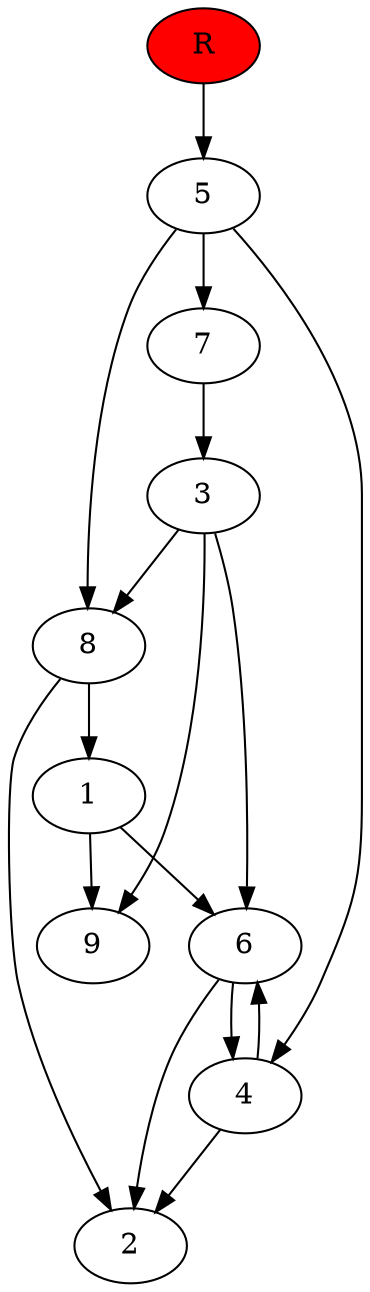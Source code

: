 digraph prb55966 {
	1
	2
	3
	4
	5
	6
	7
	8
	R [fillcolor="#ff0000" style=filled]
	1 -> 6
	1 -> 9
	3 -> 6
	3 -> 8
	3 -> 9
	4 -> 2
	4 -> 6
	5 -> 4
	5 -> 7
	5 -> 8
	6 -> 2
	6 -> 4
	7 -> 3
	8 -> 1
	8 -> 2
	R -> 5
}
